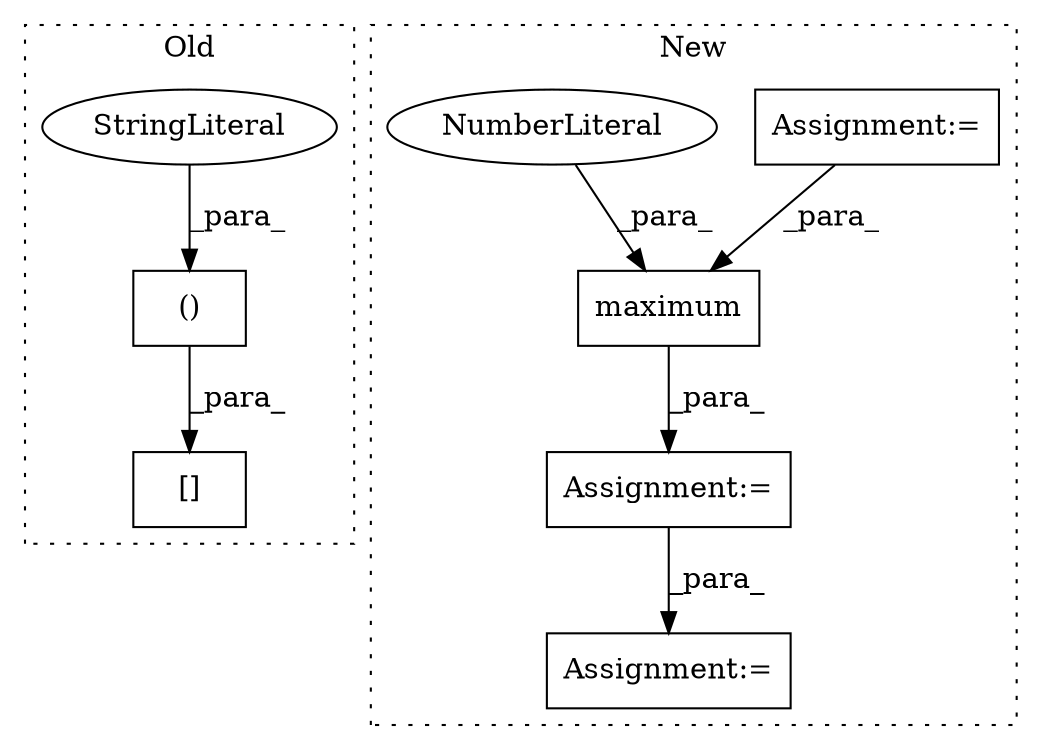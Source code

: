 digraph G {
subgraph cluster0 {
1 [label="[]" a="2" s="6217,6312" l="30,2" shape="box"];
5 [label="()" a="106" s="6247" l="65" shape="box"];
6 [label="StringLiteral" a="45" s="6296" l="16" shape="ellipse"];
label = "Old";
style="dotted";
}
subgraph cluster1 {
2 [label="maximum" a="32" s="5795,5832" l="8,1" shape="box"];
3 [label="Assignment:=" a="7" s="5787" l="2" shape="box"];
4 [label="Assignment:=" a="7" s="5766" l="1" shape="box"];
7 [label="Assignment:=" a="7" s="6216" l="1" shape="box"];
8 [label="NumberLiteral" a="34" s="5826" l="6" shape="ellipse"];
label = "New";
style="dotted";
}
2 -> 3 [label="_para_"];
3 -> 7 [label="_para_"];
4 -> 2 [label="_para_"];
5 -> 1 [label="_para_"];
6 -> 5 [label="_para_"];
8 -> 2 [label="_para_"];
}